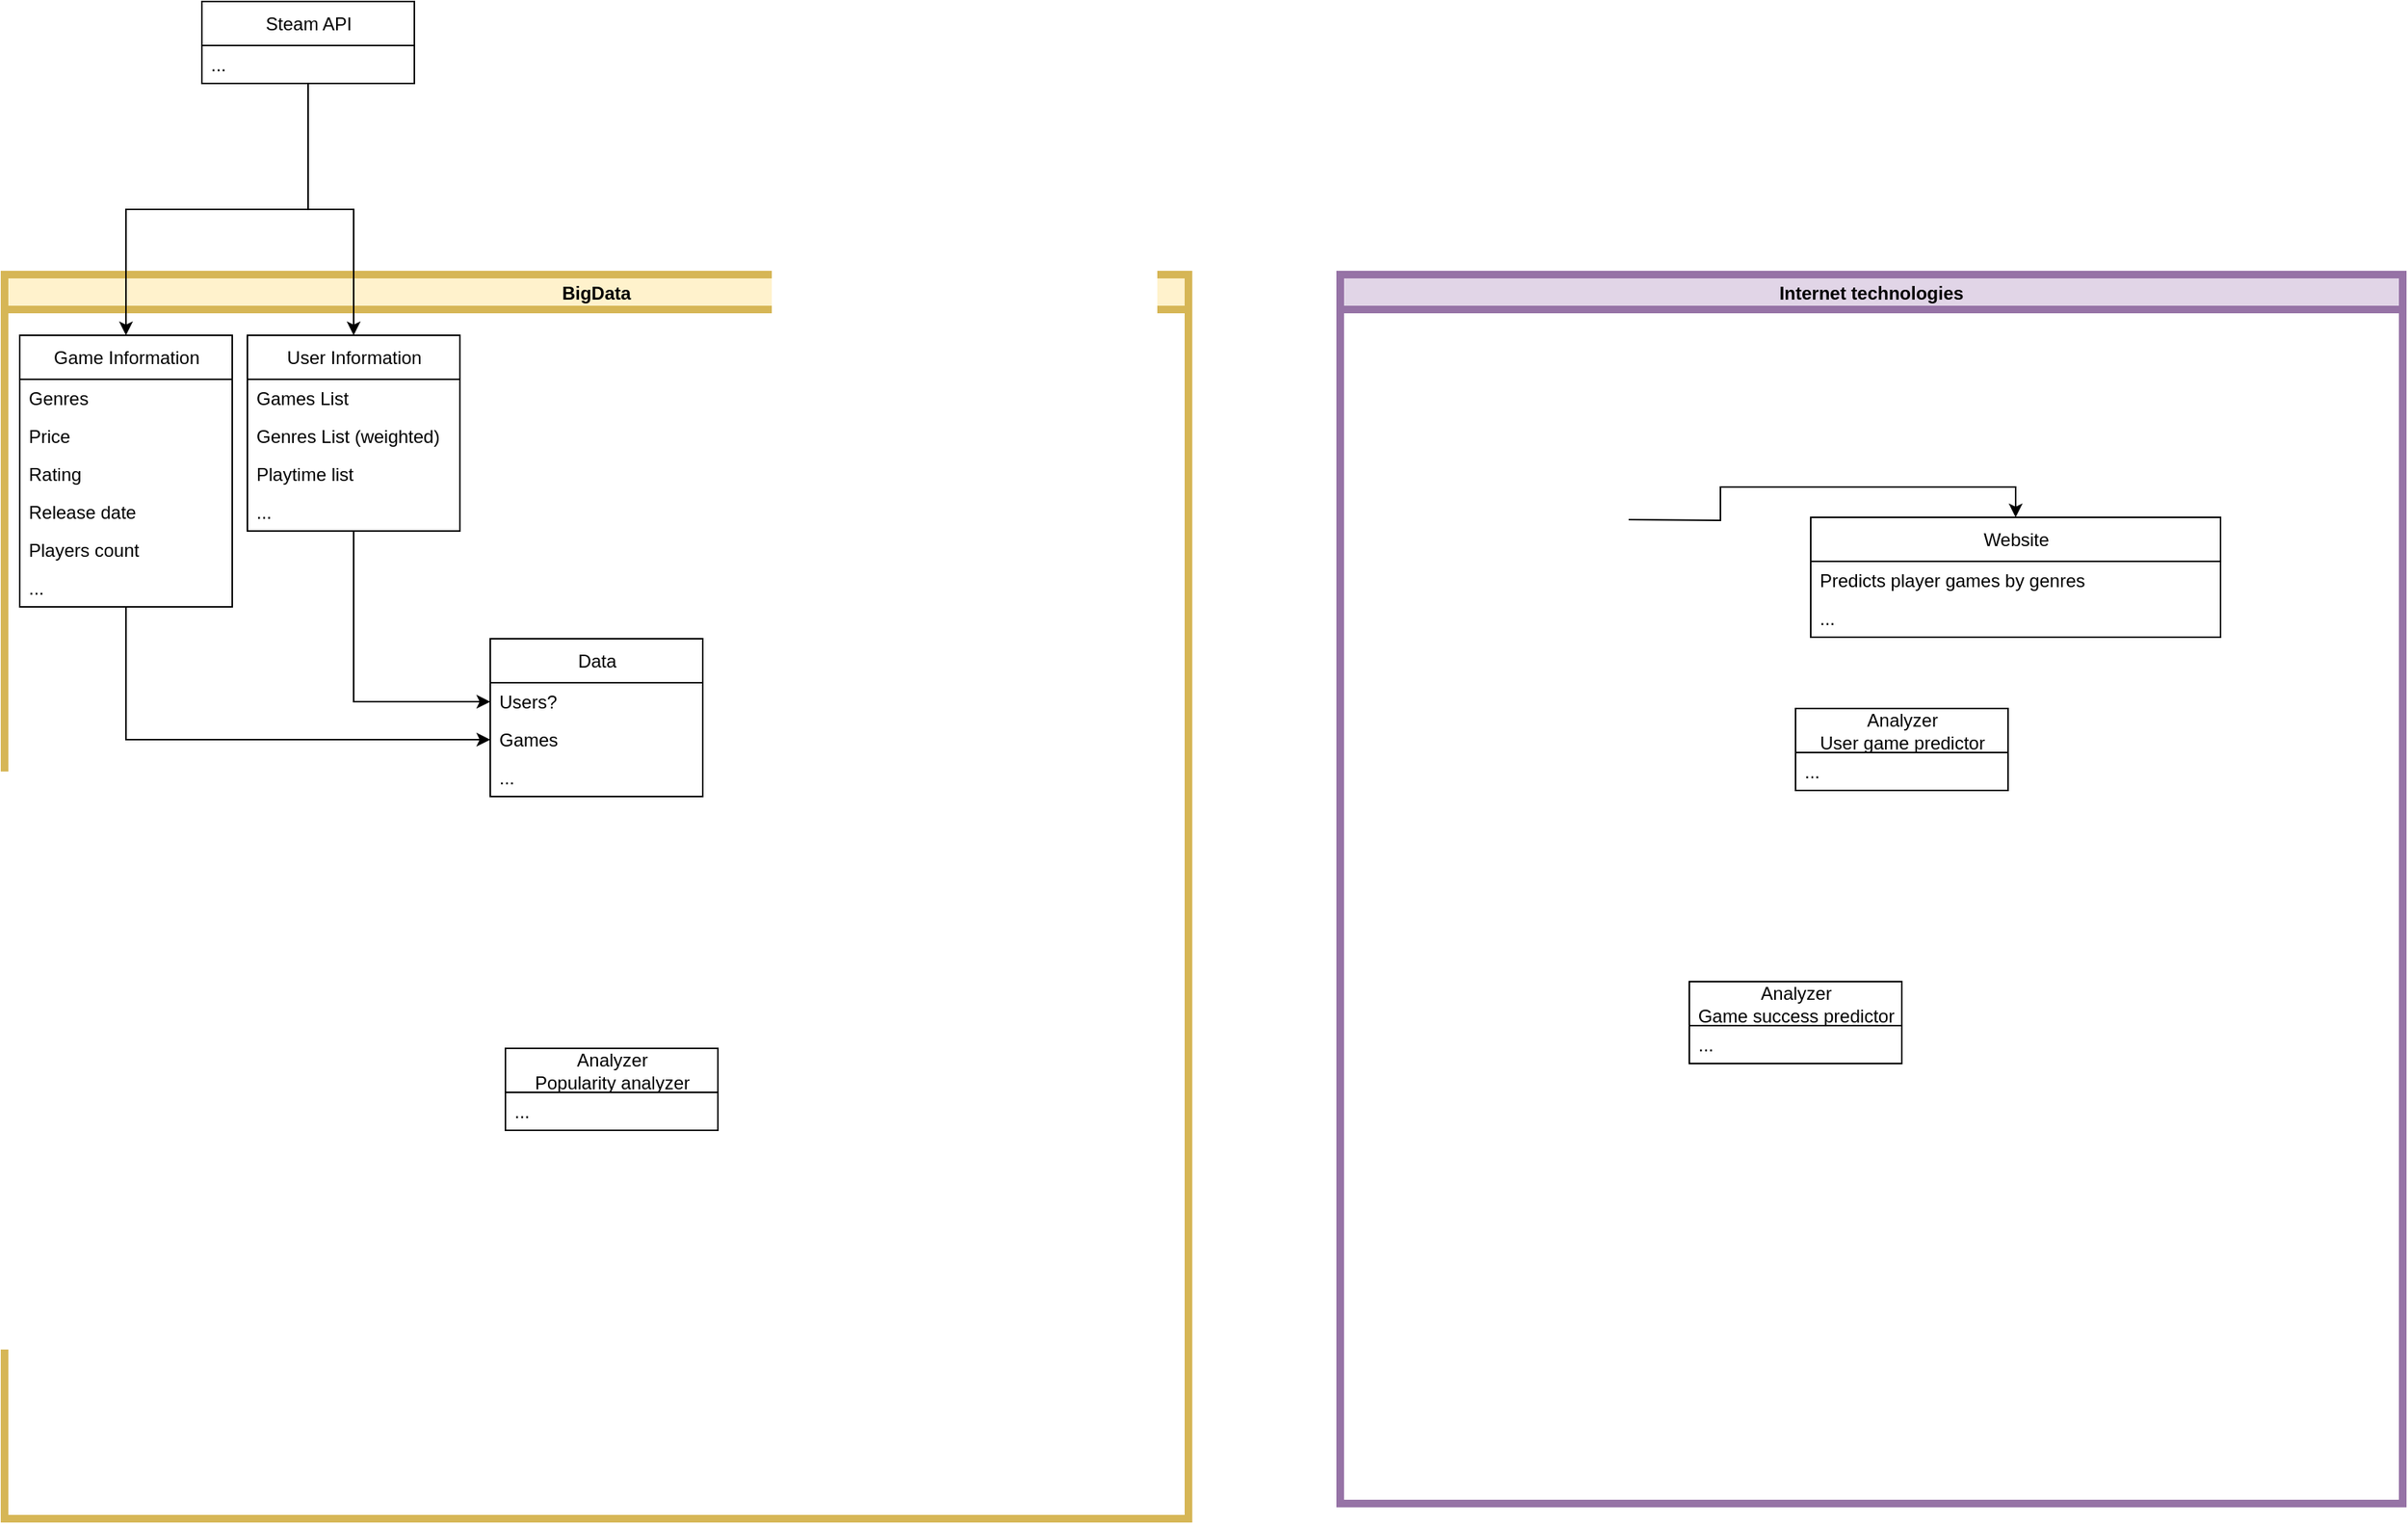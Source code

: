 <mxfile version="20.6.0" type="google" pages="2"><diagram id="momG4ZnO7JLE9HOEH2Y-" name="App_diagram"><mxGraphModel grid="1" page="1" gridSize="10" guides="1" tooltips="1" connect="1" arrows="1" fold="1" pageScale="1" pageWidth="850" pageHeight="1100" math="0" shadow="0"><root><mxCell id="0"/><mxCell id="1" parent="0"/><mxCell id="MeU1LT25HGd6fg8SvuPD-35" value="BigData" style="swimlane;fillColor=#fff2cc;strokeColor=#d6b656;fillStyle=auto;rounded=0;strokeWidth=5;" vertex="1" parent="1"><mxGeometry x="-720" y="40" width="780" height="820" as="geometry"/></mxCell><mxCell id="MeU1LT25HGd6fg8SvuPD-5" value="&lt;span style=&quot;font-weight: 400;&quot;&gt;Game Information&lt;/span&gt;" style="swimlane;fontStyle=1;align=center;verticalAlign=middle;childLayout=stackLayout;horizontal=1;startSize=29;horizontalStack=0;resizeParent=1;resizeParentMax=0;resizeLast=0;collapsible=0;marginBottom=0;html=1;" vertex="1" parent="MeU1LT25HGd6fg8SvuPD-35"><mxGeometry x="10" y="40" width="140" height="179" as="geometry"/></mxCell><mxCell id="MeU1LT25HGd6fg8SvuPD-6" value="Genres" style="text;html=1;strokeColor=none;fillColor=none;align=left;verticalAlign=middle;spacingLeft=4;spacingRight=4;overflow=hidden;rotatable=0;points=[[0,0.5],[1,0.5]];portConstraint=eastwest;" vertex="1" parent="MeU1LT25HGd6fg8SvuPD-5"><mxGeometry y="29" width="140" height="25" as="geometry"/></mxCell><mxCell id="MeU1LT25HGd6fg8SvuPD-8" value="Price" style="text;html=1;strokeColor=none;fillColor=none;align=left;verticalAlign=middle;spacingLeft=4;spacingRight=4;overflow=hidden;rotatable=0;points=[[0,0.5],[1,0.5]];portConstraint=eastwest;" vertex="1" parent="MeU1LT25HGd6fg8SvuPD-5"><mxGeometry y="54" width="140" height="25" as="geometry"/></mxCell><mxCell id="MeU1LT25HGd6fg8SvuPD-9" value="Rating" style="text;html=1;strokeColor=none;fillColor=none;align=left;verticalAlign=middle;spacingLeft=4;spacingRight=4;overflow=hidden;rotatable=0;points=[[0,0.5],[1,0.5]];portConstraint=eastwest;" vertex="1" parent="MeU1LT25HGd6fg8SvuPD-5"><mxGeometry y="79" width="140" height="25" as="geometry"/></mxCell><mxCell id="MeU1LT25HGd6fg8SvuPD-11" value="Release date" style="text;html=1;strokeColor=none;fillColor=none;align=left;verticalAlign=middle;spacingLeft=4;spacingRight=4;overflow=hidden;rotatable=0;points=[[0,0.5],[1,0.5]];portConstraint=eastwest;" vertex="1" parent="MeU1LT25HGd6fg8SvuPD-5"><mxGeometry y="104" width="140" height="25" as="geometry"/></mxCell><mxCell id="MeU1LT25HGd6fg8SvuPD-12" value="Players count" style="text;html=1;strokeColor=none;fillColor=none;align=left;verticalAlign=middle;spacingLeft=4;spacingRight=4;overflow=hidden;rotatable=0;points=[[0,0.5],[1,0.5]];portConstraint=eastwest;" vertex="1" parent="MeU1LT25HGd6fg8SvuPD-5"><mxGeometry y="129" width="140" height="25" as="geometry"/></mxCell><mxCell id="MeU1LT25HGd6fg8SvuPD-10" value="..." style="text;html=1;strokeColor=none;fillColor=none;align=left;verticalAlign=middle;spacingLeft=4;spacingRight=4;overflow=hidden;rotatable=0;points=[[0,0.5],[1,0.5]];portConstraint=eastwest;" vertex="1" parent="MeU1LT25HGd6fg8SvuPD-5"><mxGeometry y="154" width="140" height="25" as="geometry"/></mxCell><mxCell id="MeU1LT25HGd6fg8SvuPD-13" value="&lt;span style=&quot;font-weight: 400;&quot;&gt;User Information&lt;/span&gt;" style="swimlane;fontStyle=1;align=center;verticalAlign=middle;childLayout=stackLayout;horizontal=1;startSize=29;horizontalStack=0;resizeParent=1;resizeParentMax=0;resizeLast=0;collapsible=0;marginBottom=0;html=1;" vertex="1" parent="MeU1LT25HGd6fg8SvuPD-35"><mxGeometry x="160" y="40" width="140" height="129" as="geometry"/></mxCell><mxCell id="MeU1LT25HGd6fg8SvuPD-14" value="Games List" style="text;html=1;strokeColor=none;fillColor=none;align=left;verticalAlign=middle;spacingLeft=4;spacingRight=4;overflow=hidden;rotatable=0;points=[[0,0.5],[1,0.5]];portConstraint=eastwest;" vertex="1" parent="MeU1LT25HGd6fg8SvuPD-13"><mxGeometry y="29" width="140" height="25" as="geometry"/></mxCell><mxCell id="MeU1LT25HGd6fg8SvuPD-15" value="Genres List (weighted)" style="text;html=1;strokeColor=none;fillColor=none;align=left;verticalAlign=middle;spacingLeft=4;spacingRight=4;overflow=hidden;rotatable=0;points=[[0,0.5],[1,0.5]];portConstraint=eastwest;" vertex="1" parent="MeU1LT25HGd6fg8SvuPD-13"><mxGeometry y="54" width="140" height="25" as="geometry"/></mxCell><mxCell id="MeU1LT25HGd6fg8SvuPD-16" value="Playtime list" style="text;html=1;strokeColor=none;fillColor=none;align=left;verticalAlign=middle;spacingLeft=4;spacingRight=4;overflow=hidden;rotatable=0;points=[[0,0.5],[1,0.5]];portConstraint=eastwest;" vertex="1" parent="MeU1LT25HGd6fg8SvuPD-13"><mxGeometry y="79" width="140" height="25" as="geometry"/></mxCell><mxCell id="MeU1LT25HGd6fg8SvuPD-19" value="..." style="text;html=1;strokeColor=none;fillColor=none;align=left;verticalAlign=middle;spacingLeft=4;spacingRight=4;overflow=hidden;rotatable=0;points=[[0,0.5],[1,0.5]];portConstraint=eastwest;" vertex="1" parent="MeU1LT25HGd6fg8SvuPD-13"><mxGeometry y="104" width="140" height="25" as="geometry"/></mxCell><mxCell id="MeU1LT25HGd6fg8SvuPD-54" value="&lt;span style=&quot;font-weight: 400;&quot;&gt;Analyzer&lt;br&gt;&lt;/span&gt;&lt;span style=&quot;font-weight: 400; text-align: left;&quot;&gt;Popularity analyzer&lt;/span&gt;&lt;span style=&quot;font-weight: 400;&quot;&gt;&lt;br&gt;&lt;/span&gt;" style="swimlane;fontStyle=1;align=center;verticalAlign=middle;childLayout=stackLayout;horizontal=1;startSize=29;horizontalStack=0;resizeParent=1;resizeParentMax=0;resizeLast=0;collapsible=0;marginBottom=0;html=1;" vertex="1" parent="MeU1LT25HGd6fg8SvuPD-35"><mxGeometry x="330" y="510" width="140" height="54" as="geometry"/></mxCell><mxCell id="MeU1LT25HGd6fg8SvuPD-58" value="..." style="text;html=1;strokeColor=none;fillColor=none;align=left;verticalAlign=middle;spacingLeft=4;spacingRight=4;overflow=hidden;rotatable=0;points=[[0,0.5],[1,0.5]];portConstraint=eastwest;" vertex="1" parent="MeU1LT25HGd6fg8SvuPD-54"><mxGeometry y="29" width="140" height="25" as="geometry"/></mxCell><mxCell id="MeU1LT25HGd6fg8SvuPD-29" value="&lt;span style=&quot;font-weight: 400;&quot;&gt;Data&lt;/span&gt;" style="swimlane;fontStyle=1;align=center;verticalAlign=middle;childLayout=stackLayout;horizontal=1;startSize=29;horizontalStack=0;resizeParent=1;resizeParentMax=0;resizeLast=0;collapsible=0;marginBottom=0;html=1;" vertex="1" parent="MeU1LT25HGd6fg8SvuPD-35"><mxGeometry x="320" y="240" width="140" height="104" as="geometry"/></mxCell><mxCell id="MeU1LT25HGd6fg8SvuPD-31" value="Users?" style="text;html=1;strokeColor=none;fillColor=none;align=left;verticalAlign=middle;spacingLeft=4;spacingRight=4;overflow=hidden;rotatable=0;points=[[0,0.5],[1,0.5]];portConstraint=eastwest;" vertex="1" parent="MeU1LT25HGd6fg8SvuPD-29"><mxGeometry y="29" width="140" height="25" as="geometry"/></mxCell><mxCell id="MeU1LT25HGd6fg8SvuPD-30" value="Games" style="text;html=1;strokeColor=none;fillColor=none;align=left;verticalAlign=middle;spacingLeft=4;spacingRight=4;overflow=hidden;rotatable=0;points=[[0,0.5],[1,0.5]];portConstraint=eastwest;" vertex="1" parent="MeU1LT25HGd6fg8SvuPD-29"><mxGeometry y="54" width="140" height="25" as="geometry"/></mxCell><mxCell id="MeU1LT25HGd6fg8SvuPD-33" value="..." style="text;html=1;strokeColor=none;fillColor=none;align=left;verticalAlign=middle;spacingLeft=4;spacingRight=4;overflow=hidden;rotatable=0;points=[[0,0.5],[1,0.5]];portConstraint=eastwest;" vertex="1" parent="MeU1LT25HGd6fg8SvuPD-29"><mxGeometry y="79" width="140" height="25" as="geometry"/></mxCell><mxCell id="MeU1LT25HGd6fg8SvuPD-43" style="edgeStyle=orthogonalEdgeStyle;rounded=0;orthogonalLoop=1;jettySize=auto;html=1;entryX=0;entryY=0.5;entryDx=0;entryDy=0;" edge="1" parent="MeU1LT25HGd6fg8SvuPD-35" source="MeU1LT25HGd6fg8SvuPD-13" target="MeU1LT25HGd6fg8SvuPD-31"><mxGeometry relative="1" as="geometry"/></mxCell><mxCell id="MeU1LT25HGd6fg8SvuPD-20" style="edgeStyle=orthogonalEdgeStyle;rounded=0;orthogonalLoop=1;jettySize=auto;html=1;entryX=0;entryY=0.5;entryDx=0;entryDy=0;" edge="1" parent="MeU1LT25HGd6fg8SvuPD-35" source="MeU1LT25HGd6fg8SvuPD-5" target="MeU1LT25HGd6fg8SvuPD-30"><mxGeometry relative="1" as="geometry"><mxPoint x="345" y="340" as="targetPoint"/></mxGeometry></mxCell><mxCell id="MeU1LT25HGd6fg8SvuPD-51" style="edgeStyle=orthogonalEdgeStyle;rounded=0;orthogonalLoop=1;jettySize=auto;html=1;" edge="1" parent="1" source="MeU1LT25HGd6fg8SvuPD-44" target="MeU1LT25HGd6fg8SvuPD-5"><mxGeometry relative="1" as="geometry"/></mxCell><mxCell id="MeU1LT25HGd6fg8SvuPD-52" style="edgeStyle=orthogonalEdgeStyle;rounded=0;orthogonalLoop=1;jettySize=auto;html=1;entryX=0.5;entryY=0;entryDx=0;entryDy=0;" edge="1" parent="1" source="MeU1LT25HGd6fg8SvuPD-44" target="MeU1LT25HGd6fg8SvuPD-13"><mxGeometry relative="1" as="geometry"/></mxCell><mxCell id="MeU1LT25HGd6fg8SvuPD-44" value="&lt;span style=&quot;font-weight: 400;&quot;&gt;Steam API&lt;/span&gt;" style="swimlane;fontStyle=1;align=center;verticalAlign=middle;childLayout=stackLayout;horizontal=1;startSize=29;horizontalStack=0;resizeParent=1;resizeParentMax=0;resizeLast=0;collapsible=0;marginBottom=0;html=1;" vertex="1" parent="1"><mxGeometry x="-590" y="-140" width="140" height="54" as="geometry"/></mxCell><mxCell id="MeU1LT25HGd6fg8SvuPD-50" value="..." style="text;html=1;strokeColor=none;fillColor=none;align=left;verticalAlign=middle;spacingLeft=4;spacingRight=4;overflow=hidden;rotatable=0;points=[[0,0.5],[1,0.5]];portConstraint=eastwest;" vertex="1" parent="MeU1LT25HGd6fg8SvuPD-44"><mxGeometry y="29" width="140" height="25" as="geometry"/></mxCell><mxCell id="MeU1LT25HGd6fg8SvuPD-36" value="Internet technologies" style="swimlane;fillColor=#e1d5e7;strokeColor=#9673a6;shadow=0;rounded=0;strokeWidth=5;" vertex="1" parent="1"><mxGeometry x="160" y="40" width="700" height="810" as="geometry"/></mxCell><mxCell id="MeU1LT25HGd6fg8SvuPD-38" value="&lt;span style=&quot;font-weight: 400;&quot;&gt;Website&lt;/span&gt;" style="swimlane;fontStyle=1;align=center;verticalAlign=middle;childLayout=stackLayout;horizontal=1;startSize=29;horizontalStack=0;resizeParent=1;resizeParentMax=0;resizeLast=0;collapsible=0;marginBottom=0;html=1;" vertex="1" parent="MeU1LT25HGd6fg8SvuPD-36"><mxGeometry x="310" y="160" width="270" height="79" as="geometry"/></mxCell><mxCell id="MeU1LT25HGd6fg8SvuPD-40" value="Predicts player games by genres" style="text;html=1;strokeColor=none;fillColor=none;align=left;verticalAlign=middle;spacingLeft=4;spacingRight=4;overflow=hidden;rotatable=0;points=[[0,0.5],[1,0.5]];portConstraint=eastwest;" vertex="1" parent="MeU1LT25HGd6fg8SvuPD-38"><mxGeometry y="29" width="270" height="25" as="geometry"/></mxCell><mxCell id="MeU1LT25HGd6fg8SvuPD-41" value="..." style="text;html=1;strokeColor=none;fillColor=none;align=left;verticalAlign=middle;spacingLeft=4;spacingRight=4;overflow=hidden;rotatable=0;points=[[0,0.5],[1,0.5]];portConstraint=eastwest;" vertex="1" parent="MeU1LT25HGd6fg8SvuPD-38"><mxGeometry y="54" width="270" height="25" as="geometry"/></mxCell><mxCell id="MeU1LT25HGd6fg8SvuPD-24" value="&lt;span style=&quot;font-weight: 400;&quot;&gt;Analyzer&lt;br&gt;&lt;/span&gt;&lt;span style=&quot;font-weight: 400; text-align: left;&quot;&gt;User game predictor&lt;/span&gt;&lt;span style=&quot;font-weight: 400;&quot;&gt;&lt;br&gt;&lt;/span&gt;" style="swimlane;fontStyle=1;align=center;verticalAlign=middle;childLayout=stackLayout;horizontal=1;startSize=29;horizontalStack=0;resizeParent=1;resizeParentMax=0;resizeLast=0;collapsible=0;marginBottom=0;html=1;" vertex="1" parent="MeU1LT25HGd6fg8SvuPD-36"><mxGeometry x="300" y="286" width="140" height="54" as="geometry"/></mxCell><mxCell id="MeU1LT25HGd6fg8SvuPD-28" value="..." style="text;html=1;strokeColor=none;fillColor=none;align=left;verticalAlign=middle;spacingLeft=4;spacingRight=4;overflow=hidden;rotatable=0;points=[[0,0.5],[1,0.5]];portConstraint=eastwest;" vertex="1" parent="MeU1LT25HGd6fg8SvuPD-24"><mxGeometry y="29" width="140" height="25" as="geometry"/></mxCell><mxCell id="MeU1LT25HGd6fg8SvuPD-42" style="edgeStyle=orthogonalEdgeStyle;rounded=0;orthogonalLoop=1;jettySize=auto;html=1;entryX=0.5;entryY=0;entryDx=0;entryDy=0;" edge="1" parent="MeU1LT25HGd6fg8SvuPD-36" target="MeU1LT25HGd6fg8SvuPD-38"><mxGeometry relative="1" as="geometry"><mxPoint x="190" y="161.5" as="sourcePoint"/></mxGeometry></mxCell><mxCell id="MeU1LT25HGd6fg8SvuPD-59" value="&lt;span style=&quot;font-weight: 400;&quot;&gt;Analyzer&lt;br&gt;&lt;/span&gt;&lt;span style=&quot;font-weight: 400; text-align: left;&quot;&gt;Game success predictor&lt;/span&gt;&lt;span style=&quot;font-weight: 400;&quot;&gt;&lt;br&gt;&lt;/span&gt;" style="swimlane;fontStyle=1;align=center;verticalAlign=middle;childLayout=stackLayout;horizontal=1;startSize=29;horizontalStack=0;resizeParent=1;resizeParentMax=0;resizeLast=0;collapsible=0;marginBottom=0;html=1;" vertex="1" parent="MeU1LT25HGd6fg8SvuPD-36"><mxGeometry x="230" y="466" width="140" height="54" as="geometry"/></mxCell><mxCell id="MeU1LT25HGd6fg8SvuPD-63" value="..." style="text;html=1;strokeColor=none;fillColor=none;align=left;verticalAlign=middle;spacingLeft=4;spacingRight=4;overflow=hidden;rotatable=0;points=[[0,0.5],[1,0.5]];portConstraint=eastwest;" vertex="1" parent="MeU1LT25HGd6fg8SvuPD-59"><mxGeometry y="29" width="140" height="25" as="geometry"/></mxCell></root></mxGraphModel></diagram><diagram id="Zrio6ORxPRz7kkJjBr8B" name="BD_scheme"><mxGraphModel grid="1" page="1" gridSize="10" guides="1" tooltips="1" connect="1" arrows="1" fold="1" pageScale="1" pageWidth="850" pageHeight="1100" math="0" shadow="0"><root><mxCell id="0"/><mxCell id="1" parent="0"/><mxCell id="Tnox-R7yeYtiRO91S8fA-54" style="edgeStyle=orthogonalEdgeStyle;rounded=0;orthogonalLoop=1;jettySize=auto;html=1;entryX=0.5;entryY=0;entryDx=0;entryDy=0;strokeWidth=1;sourcePerimeterSpacing=0;targetPerimeterSpacing=0;" edge="1" parent="1" source="0PsbvllwM_uFdgyH0em8-1" target="Tnox-R7yeYtiRO91S8fA-52"><mxGeometry relative="1" as="geometry"/></mxCell><mxCell id="0PsbvllwM_uFdgyH0em8-1" value="Game" style="swimlane;fontStyle=0;childLayout=stackLayout;horizontal=1;startSize=26;fillColor=none;horizontalStack=0;resizeParent=1;resizeParentMax=0;resizeLast=0;collapsible=1;marginBottom=0;" vertex="1" parent="1"><mxGeometry x="-70" y="100" width="230" height="520" as="geometry"/></mxCell><mxCell id="0PsbvllwM_uFdgyH0em8-2" value="id: int" style="text;strokeColor=none;fillColor=none;align=left;verticalAlign=top;spacingLeft=4;spacingRight=4;overflow=hidden;rotatable=0;points=[[0,0.5],[1,0.5]];portConstraint=eastwest;" vertex="1" parent="0PsbvllwM_uFdgyH0em8-1"><mxGeometry y="26" width="230" height="26" as="geometry"/></mxCell><mxCell id="fA32ggo8_FiCv29vviNR-46" value="name: string" style="text;strokeColor=none;fillColor=none;align=left;verticalAlign=top;spacingLeft=4;spacingRight=4;overflow=hidden;rotatable=0;points=[[0,0.5],[1,0.5]];portConstraint=eastwest;" vertex="1" parent="0PsbvllwM_uFdgyH0em8-1"><mxGeometry y="52" width="230" height="26" as="geometry"/></mxCell><mxCell id="Tnox-R7yeYtiRO91S8fA-1" value="type: string" style="text;strokeColor=none;fillColor=none;align=left;verticalAlign=top;spacingLeft=4;spacingRight=4;overflow=hidden;rotatable=0;points=[[0,0.5],[1,0.5]];portConstraint=eastwest;" vertex="1" parent="0PsbvllwM_uFdgyH0em8-1"><mxGeometry y="78" width="230" height="26" as="geometry"/></mxCell><mxCell id="0PsbvllwM_uFdgyH0em8-4" value="required_age: int" style="text;strokeColor=none;fillColor=none;align=left;verticalAlign=top;spacingLeft=4;spacingRight=4;overflow=hidden;rotatable=0;points=[[0,0.5],[1,0.5]];portConstraint=eastwest;" vertex="1" parent="0PsbvllwM_uFdgyH0em8-1"><mxGeometry y="104" width="230" height="26" as="geometry"/></mxCell><mxCell id="0PsbvllwM_uFdgyH0em8-5" value="is_free: bool" style="text;strokeColor=none;fillColor=none;align=left;verticalAlign=top;spacingLeft=4;spacingRight=4;overflow=hidden;rotatable=0;points=[[0,0.5],[1,0.5]];portConstraint=eastwest;" vertex="1" parent="0PsbvllwM_uFdgyH0em8-1"><mxGeometry y="130" width="230" height="26" as="geometry"/></mxCell><mxCell id="0PsbvllwM_uFdgyH0em8-7" value="dlc: list              //list of appids" style="text;strokeColor=none;fillColor=none;align=left;verticalAlign=top;spacingLeft=4;spacingRight=4;overflow=hidden;rotatable=0;points=[[0,0.5],[1,0.5]];portConstraint=eastwest;" vertex="1" parent="0PsbvllwM_uFdgyH0em8-1"><mxGeometry y="156" width="230" height="26" as="geometry"/></mxCell><mxCell id="0PsbvllwM_uFdgyH0em8-9" value="about_the_game: text" style="text;strokeColor=none;fillColor=none;align=left;verticalAlign=top;spacingLeft=4;spacingRight=4;overflow=hidden;rotatable=0;points=[[0,0.5],[1,0.5]];portConstraint=eastwest;" vertex="1" parent="0PsbvllwM_uFdgyH0em8-1"><mxGeometry y="182" width="230" height="26" as="geometry"/></mxCell><mxCell id="0PsbvllwM_uFdgyH0em8-6" value="detailed_description: text            " style="text;strokeColor=none;fillColor=none;align=left;verticalAlign=top;spacingLeft=4;spacingRight=4;overflow=hidden;rotatable=0;points=[[0,0.5],[1,0.5]];portConstraint=eastwest;" vertex="1" parent="0PsbvllwM_uFdgyH0em8-1"><mxGeometry y="208" width="230" height="26" as="geometry"/></mxCell><mxCell id="0PsbvllwM_uFdgyH0em8-8" value="short_description: string[]" style="text;strokeColor=none;fillColor=none;align=left;verticalAlign=top;spacingLeft=4;spacingRight=4;overflow=hidden;rotatable=0;points=[[0,0.5],[1,0.5]];portConstraint=eastwest;" vertex="1" parent="0PsbvllwM_uFdgyH0em8-1"><mxGeometry y="234" width="230" height="26" as="geometry"/></mxCell><mxCell id="0PsbvllwM_uFdgyH0em8-11" value="developers: sting[]" style="text;strokeColor=none;fillColor=none;align=left;verticalAlign=top;spacingLeft=4;spacingRight=4;overflow=hidden;rotatable=0;points=[[0,0.5],[1,0.5]];portConstraint=eastwest;" vertex="1" parent="0PsbvllwM_uFdgyH0em8-1"><mxGeometry y="260" width="230" height="26" as="geometry"/></mxCell><mxCell id="0PsbvllwM_uFdgyH0em8-17" value="publishers: sting[]" style="text;strokeColor=none;fillColor=none;align=left;verticalAlign=top;spacingLeft=4;spacingRight=4;overflow=hidden;rotatable=0;points=[[0,0.5],[1,0.5]];portConstraint=eastwest;" vertex="1" parent="0PsbvllwM_uFdgyH0em8-1"><mxGeometry y="286" width="230" height="26" as="geometry"/></mxCell><mxCell id="0PsbvllwM_uFdgyH0em8-15" value="packages: int[]" style="text;strokeColor=none;fillColor=none;align=left;verticalAlign=top;spacingLeft=4;spacingRight=4;overflow=hidden;rotatable=0;points=[[0,0.5],[1,0.5]];portConstraint=eastwest;" vertex="1" parent="0PsbvllwM_uFdgyH0em8-1"><mxGeometry y="312" width="230" height="26" as="geometry"/></mxCell><mxCell id="0PsbvllwM_uFdgyH0em8-20" value="categories: list" style="text;strokeColor=none;fillColor=none;align=left;verticalAlign=top;spacingLeft=4;spacingRight=4;overflow=hidden;rotatable=0;points=[[0,0.5],[1,0.5]];portConstraint=eastwest;" vertex="1" parent="0PsbvllwM_uFdgyH0em8-1"><mxGeometry y="338" width="230" height="26" as="geometry"/></mxCell><mxCell id="0PsbvllwM_uFdgyH0em8-19" value="genres: list" style="text;strokeColor=none;fillColor=none;align=left;verticalAlign=top;spacingLeft=4;spacingRight=4;overflow=hidden;rotatable=0;points=[[0,0.5],[1,0.5]];portConstraint=eastwest;" vertex="1" parent="0PsbvllwM_uFdgyH0em8-1"><mxGeometry y="364" width="230" height="26" as="geometry"/></mxCell><mxCell id="Tnox-R7yeYtiRO91S8fA-3" value="requirements_id: FG" style="text;strokeColor=none;fillColor=none;align=left;verticalAlign=top;spacingLeft=4;spacingRight=4;overflow=hidden;rotatable=0;points=[[0,0.5],[1,0.5]];portConstraint=eastwest;" vertex="1" parent="0PsbvllwM_uFdgyH0em8-1"><mxGeometry y="390" width="230" height="26" as="geometry"/></mxCell><mxCell id="Tnox-R7yeYtiRO91S8fA-2" value="critic_score_id: FG&#10;" style="text;strokeColor=none;fillColor=none;align=left;verticalAlign=top;spacingLeft=4;spacingRight=4;overflow=hidden;rotatable=0;points=[[0,0.5],[1,0.5]];portConstraint=eastwest;" vertex="1" parent="0PsbvllwM_uFdgyH0em8-1"><mxGeometry y="416" width="230" height="26" as="geometry"/></mxCell><mxCell id="0PsbvllwM_uFdgyH0em8-77" value="release_date_id: FG" style="text;strokeColor=none;fillColor=none;align=left;verticalAlign=top;spacingLeft=4;spacingRight=4;overflow=hidden;rotatable=0;points=[[0,0.5],[1,0.5]];portConstraint=eastwest;" vertex="1" parent="0PsbvllwM_uFdgyH0em8-1"><mxGeometry y="442" width="230" height="26" as="geometry"/></mxCell><mxCell id="Tnox-R7yeYtiRO91S8fA-6" value="platforms_id: FG" style="text;strokeColor=none;fillColor=none;align=left;verticalAlign=top;spacingLeft=4;spacingRight=4;overflow=hidden;rotatable=0;points=[[0,0.5],[1,0.5]];portConstraint=eastwest;" vertex="1" parent="0PsbvllwM_uFdgyH0em8-1"><mxGeometry y="468" width="230" height="26" as="geometry"/></mxCell><mxCell id="Tnox-R7yeYtiRO91S8fA-5" value="reviews_id: FG" style="text;strokeColor=none;fillColor=none;align=left;verticalAlign=top;spacingLeft=4;spacingRight=4;overflow=hidden;rotatable=0;points=[[0,0.5],[1,0.5]];portConstraint=eastwest;" vertex="1" parent="0PsbvllwM_uFdgyH0em8-1"><mxGeometry y="494" width="230" height="26" as="geometry"/></mxCell><mxCell id="0PsbvllwM_uFdgyH0em8-45" value="platforms" style="swimlane;fontStyle=0;childLayout=stackLayout;horizontal=1;startSize=26;fillColor=none;horizontalStack=0;resizeParent=1;resizeParentMax=0;resizeLast=0;collapsible=1;marginBottom=0;" vertex="1" parent="1"><mxGeometry x="670" y="530" width="140" height="156" as="geometry"/></mxCell><mxCell id="XALPMgh3zFz3GhYciA86-8" value="id: int" style="text;strokeColor=none;fillColor=none;align=left;verticalAlign=top;spacingLeft=4;spacingRight=4;overflow=hidden;rotatable=0;points=[[0,0.5],[1,0.5]];portConstraint=eastwest;" vertex="1" parent="0PsbvllwM_uFdgyH0em8-45"><mxGeometry y="26" width="140" height="26" as="geometry"/></mxCell><mxCell id="Tnox-R7yeYtiRO91S8fA-9" value="appid: int" style="text;strokeColor=none;fillColor=none;align=left;verticalAlign=top;spacingLeft=4;spacingRight=4;overflow=hidden;rotatable=0;points=[[0,0.5],[1,0.5]];portConstraint=eastwest;" vertex="1" parent="0PsbvllwM_uFdgyH0em8-45"><mxGeometry y="52" width="140" height="26" as="geometry"/></mxCell><mxCell id="0PsbvllwM_uFdgyH0em8-46" value="win: bool" style="text;strokeColor=none;fillColor=none;align=left;verticalAlign=top;spacingLeft=4;spacingRight=4;overflow=hidden;rotatable=0;points=[[0,0.5],[1,0.5]];portConstraint=eastwest;" vertex="1" parent="0PsbvllwM_uFdgyH0em8-45"><mxGeometry y="78" width="140" height="26" as="geometry"/></mxCell><mxCell id="0PsbvllwM_uFdgyH0em8-47" value="mac: bool" style="text;strokeColor=none;fillColor=none;align=left;verticalAlign=top;spacingLeft=4;spacingRight=4;overflow=hidden;rotatable=0;points=[[0,0.5],[1,0.5]];portConstraint=eastwest;" vertex="1" parent="0PsbvllwM_uFdgyH0em8-45"><mxGeometry y="104" width="140" height="26" as="geometry"/></mxCell><mxCell id="0PsbvllwM_uFdgyH0em8-48" value="linux: bool" style="text;strokeColor=none;fillColor=none;align=left;verticalAlign=top;spacingLeft=4;spacingRight=4;overflow=hidden;rotatable=0;points=[[0,0.5],[1,0.5]];portConstraint=eastwest;" vertex="1" parent="0PsbvllwM_uFdgyH0em8-45"><mxGeometry y="130" width="140" height="26" as="geometry"/></mxCell><mxCell id="0PsbvllwM_uFdgyH0em8-49" value="category" style="swimlane;fontStyle=0;childLayout=stackLayout;horizontal=1;startSize=26;fillColor=none;horizontalStack=0;resizeParent=1;resizeParentMax=0;resizeLast=0;collapsible=1;marginBottom=0;" vertex="1" parent="1"><mxGeometry x="355" y="-8" width="140" height="78" as="geometry"/></mxCell><mxCell id="0PsbvllwM_uFdgyH0em8-50" value="id: int" style="text;strokeColor=none;fillColor=none;align=left;verticalAlign=top;spacingLeft=4;spacingRight=4;overflow=hidden;rotatable=0;points=[[0,0.5],[1,0.5]];portConstraint=eastwest;" vertex="1" parent="0PsbvllwM_uFdgyH0em8-49"><mxGeometry y="26" width="140" height="26" as="geometry"/></mxCell><mxCell id="0PsbvllwM_uFdgyH0em8-51" value="description: string" style="text;strokeColor=none;fillColor=none;align=left;verticalAlign=top;spacingLeft=4;spacingRight=4;overflow=hidden;rotatable=0;points=[[0,0.5],[1,0.5]];portConstraint=eastwest;" vertex="1" parent="0PsbvllwM_uFdgyH0em8-49"><mxGeometry y="52" width="140" height="26" as="geometry"/></mxCell><mxCell id="0PsbvllwM_uFdgyH0em8-54" value="genre" style="swimlane;fontStyle=0;childLayout=stackLayout;horizontal=1;startSize=26;fillColor=none;horizontalStack=0;resizeParent=1;resizeParentMax=0;resizeLast=0;collapsible=1;marginBottom=0;" vertex="1" parent="1"><mxGeometry x="355" y="-124" width="140" height="78" as="geometry"/></mxCell><mxCell id="0PsbvllwM_uFdgyH0em8-55" value="id: int" style="text;strokeColor=none;fillColor=none;align=left;verticalAlign=top;spacingLeft=4;spacingRight=4;overflow=hidden;rotatable=0;points=[[0,0.5],[1,0.5]];portConstraint=eastwest;" vertex="1" parent="0PsbvllwM_uFdgyH0em8-54"><mxGeometry y="26" width="140" height="26" as="geometry"/></mxCell><mxCell id="0PsbvllwM_uFdgyH0em8-56" value="description: string" style="text;strokeColor=none;fillColor=none;align=left;verticalAlign=top;spacingLeft=4;spacingRight=4;overflow=hidden;rotatable=0;points=[[0,0.5],[1,0.5]];portConstraint=eastwest;" vertex="1" parent="0PsbvllwM_uFdgyH0em8-54"><mxGeometry y="52" width="140" height="26" as="geometry"/></mxCell><mxCell id="0PsbvllwM_uFdgyH0em8-66" value="CriticScore" style="swimlane;fontStyle=0;childLayout=stackLayout;horizontal=1;startSize=26;fillColor=none;horizontalStack=0;resizeParent=1;resizeParentMax=0;resizeLast=0;collapsible=1;marginBottom=0;" vertex="1" parent="1"><mxGeometry x="670" y="200" width="140" height="156" as="geometry"/></mxCell><mxCell id="XALPMgh3zFz3GhYciA86-1" value="id: int" style="text;strokeColor=none;fillColor=none;align=left;verticalAlign=top;spacingLeft=4;spacingRight=4;overflow=hidden;rotatable=0;points=[[0,0.5],[1,0.5]];portConstraint=eastwest;" vertex="1" parent="0PsbvllwM_uFdgyH0em8-66"><mxGeometry y="26" width="140" height="26" as="geometry"/></mxCell><mxCell id="Tnox-R7yeYtiRO91S8fA-10" value="appid: int" style="text;strokeColor=none;fillColor=none;align=left;verticalAlign=top;spacingLeft=4;spacingRight=4;overflow=hidden;rotatable=0;points=[[0,0.5],[1,0.5]];portConstraint=eastwest;" vertex="1" parent="0PsbvllwM_uFdgyH0em8-66"><mxGeometry y="52" width="140" height="26" as="geometry"/></mxCell><mxCell id="0PsbvllwM_uFdgyH0em8-67" value="meta_score: int" style="text;strokeColor=none;fillColor=none;align=left;verticalAlign=top;spacingLeft=4;spacingRight=4;overflow=hidden;rotatable=0;points=[[0,0.5],[1,0.5]];portConstraint=eastwest;" vertex="1" parent="0PsbvllwM_uFdgyH0em8-66"><mxGeometry y="78" width="140" height="26" as="geometry"/></mxCell><mxCell id="Tnox-R7yeYtiRO91S8fA-16" value="user_score: int" style="text;strokeColor=none;fillColor=none;align=left;verticalAlign=top;spacingLeft=4;spacingRight=4;overflow=hidden;rotatable=0;points=[[0,0.5],[1,0.5]];portConstraint=eastwest;" vertex="1" parent="0PsbvllwM_uFdgyH0em8-66"><mxGeometry y="104" width="140" height="26" as="geometry"/></mxCell><mxCell id="0PsbvllwM_uFdgyH0em8-68" value="url: string" style="text;strokeColor=none;fillColor=none;align=left;verticalAlign=top;spacingLeft=4;spacingRight=4;overflow=hidden;rotatable=0;points=[[0,0.5],[1,0.5]];portConstraint=eastwest;" vertex="1" parent="0PsbvllwM_uFdgyH0em8-66"><mxGeometry y="130" width="140" height="26" as="geometry"/></mxCell><mxCell id="0PsbvllwM_uFdgyH0em8-70" value="requirments" style="swimlane;fontStyle=0;childLayout=stackLayout;horizontal=1;startSize=26;fillColor=none;horizontalStack=0;resizeParent=1;resizeParentMax=0;resizeLast=0;collapsible=1;marginBottom=0;" vertex="1" parent="1"><mxGeometry x="670" y="50" width="140" height="130" as="geometry"/></mxCell><mxCell id="XALPMgh3zFz3GhYciA86-9" value="id: int" style="text;strokeColor=none;fillColor=none;align=left;verticalAlign=top;spacingLeft=4;spacingRight=4;overflow=hidden;rotatable=0;points=[[0,0.5],[1,0.5]];portConstraint=eastwest;" vertex="1" parent="0PsbvllwM_uFdgyH0em8-70"><mxGeometry y="26" width="140" height="26" as="geometry"/></mxCell><mxCell id="Tnox-R7yeYtiRO91S8fA-7" value="appid: int" style="text;strokeColor=none;fillColor=none;align=left;verticalAlign=top;spacingLeft=4;spacingRight=4;overflow=hidden;rotatable=0;points=[[0,0.5],[1,0.5]];portConstraint=eastwest;" vertex="1" parent="0PsbvllwM_uFdgyH0em8-70"><mxGeometry y="52" width="140" height="26" as="geometry"/></mxCell><mxCell id="Tnox-R7yeYtiRO91S8fA-8" value="minimum: string" style="text;strokeColor=none;fillColor=none;align=left;verticalAlign=top;spacingLeft=4;spacingRight=4;overflow=hidden;rotatable=0;points=[[0,0.5],[1,0.5]];portConstraint=eastwest;" vertex="1" parent="0PsbvllwM_uFdgyH0em8-70"><mxGeometry y="78" width="140" height="26" as="geometry"/></mxCell><mxCell id="0PsbvllwM_uFdgyH0em8-71" value="recommended: string" style="text;strokeColor=none;fillColor=none;align=left;verticalAlign=top;spacingLeft=4;spacingRight=4;overflow=hidden;rotatable=0;points=[[0,0.5],[1,0.5]];portConstraint=eastwest;" vertex="1" parent="0PsbvllwM_uFdgyH0em8-70"><mxGeometry y="104" width="140" height="26" as="geometry"/></mxCell><mxCell id="fA32ggo8_FiCv29vviNR-26" value="User" style="swimlane;fontStyle=0;childLayout=stackLayout;horizontal=1;startSize=26;fillColor=none;horizontalStack=0;resizeParent=1;resizeParentMax=0;resizeLast=0;collapsible=1;marginBottom=0;" vertex="1" parent="1"><mxGeometry x="-710" y="90" width="140" height="130" as="geometry"/></mxCell><mxCell id="fA32ggo8_FiCv29vviNR-45" value="id: int" style="text;strokeColor=none;fillColor=none;align=left;verticalAlign=top;spacingLeft=4;spacingRight=4;overflow=hidden;rotatable=0;points=[[0,0.5],[1,0.5]];portConstraint=eastwest;" vertex="1" parent="fA32ggo8_FiCv29vviNR-26"><mxGeometry y="26" width="140" height="26" as="geometry"/></mxCell><mxCell id="fA32ggo8_FiCv29vviNR-27" value="name: string" style="text;strokeColor=none;fillColor=none;align=left;verticalAlign=top;spacingLeft=4;spacingRight=4;overflow=hidden;rotatable=0;points=[[0,0.5],[1,0.5]];portConstraint=eastwest;" vertex="1" parent="fA32ggo8_FiCv29vviNR-26"><mxGeometry y="52" width="140" height="26" as="geometry"/></mxCell><mxCell id="fA32ggo8_FiCv29vviNR-28" value="games count: int" style="text;strokeColor=none;fillColor=none;align=left;verticalAlign=top;spacingLeft=4;spacingRight=4;overflow=hidden;rotatable=0;points=[[0,0.5],[1,0.5]];portConstraint=eastwest;" vertex="1" parent="fA32ggo8_FiCv29vviNR-26"><mxGeometry y="78" width="140" height="26" as="geometry"/></mxCell><mxCell id="fA32ggo8_FiCv29vviNR-29" value="played_games: list" style="text;strokeColor=none;fillColor=none;align=left;verticalAlign=top;spacingLeft=4;spacingRight=4;overflow=hidden;rotatable=0;points=[[0,0.5],[1,0.5]];portConstraint=eastwest;" vertex="1" parent="fA32ggo8_FiCv29vviNR-26"><mxGeometry y="104" width="140" height="26" as="geometry"/></mxCell><mxCell id="Tnox-R7yeYtiRO91S8fA-57" style="edgeStyle=orthogonalEdgeStyle;rounded=0;orthogonalLoop=1;jettySize=auto;html=1;entryX=0.5;entryY=0;entryDx=0;entryDy=0;strokeWidth=1;sourcePerimeterSpacing=0;targetPerimeterSpacing=0;" edge="1" parent="1" source="fA32ggo8_FiCv29vviNR-30" target="Tnox-R7yeYtiRO91S8fA-55"><mxGeometry relative="1" as="geometry"/></mxCell><mxCell id="fA32ggo8_FiCv29vviNR-30" value="Played game" style="swimlane;fontStyle=0;childLayout=stackLayout;horizontal=1;startSize=26;fillColor=none;horizontalStack=0;resizeParent=1;resizeParentMax=0;resizeLast=0;collapsible=1;marginBottom=0;" vertex="1" parent="1"><mxGeometry x="-480" y="100" width="310" height="260" as="geometry"/></mxCell><mxCell id="fA32ggo8_FiCv29vviNR-31" value="appid: int" style="text;strokeColor=none;fillColor=none;align=left;verticalAlign=top;spacingLeft=4;spacingRight=4;overflow=hidden;rotatable=0;points=[[0,0.5],[1,0.5]];portConstraint=eastwest;" vertex="1" parent="fA32ggo8_FiCv29vviNR-30"><mxGeometry y="26" width="310" height="26" as="geometry"/></mxCell><mxCell id="fA32ggo8_FiCv29vviNR-32" value="name: string   " style="text;strokeColor=none;fillColor=none;align=left;verticalAlign=top;spacingLeft=4;spacingRight=4;overflow=hidden;rotatable=0;points=[[0,0.5],[1,0.5]];portConstraint=eastwest;" vertex="1" parent="fA32ggo8_FiCv29vviNR-30"><mxGeometry y="52" width="310" height="26" as="geometry"/></mxCell><mxCell id="fA32ggo8_FiCv29vviNR-33" value="playtime_forever: int //minutes" style="text;strokeColor=none;fillColor=none;align=left;verticalAlign=top;spacingLeft=4;spacingRight=4;overflow=hidden;rotatable=0;points=[[0,0.5],[1,0.5]];portConstraint=eastwest;" vertex="1" parent="fA32ggo8_FiCv29vviNR-30"><mxGeometry y="78" width="310" height="26" as="geometry"/></mxCell><mxCell id="fA32ggo8_FiCv29vviNR-34" value="has_community_visible_stats: bool" style="text;strokeColor=none;fillColor=none;align=left;verticalAlign=top;spacingLeft=4;spacingRight=4;overflow=hidden;rotatable=0;points=[[0,0.5],[1,0.5]];portConstraint=eastwest;" vertex="1" parent="fA32ggo8_FiCv29vviNR-30"><mxGeometry y="104" width="310" height="26" as="geometry"/></mxCell><mxCell id="fA32ggo8_FiCv29vviNR-35" value="playtime_windows_forever: int" style="text;strokeColor=none;fillColor=none;align=left;verticalAlign=top;spacingLeft=4;spacingRight=4;overflow=hidden;rotatable=0;points=[[0,0.5],[1,0.5]];portConstraint=eastwest;" vertex="1" parent="fA32ggo8_FiCv29vviNR-30"><mxGeometry y="130" width="310" height="26" as="geometry"/></mxCell><mxCell id="fA32ggo8_FiCv29vviNR-36" value="playtime_mac_forever: int" style="text;strokeColor=none;fillColor=none;align=left;verticalAlign=top;spacingLeft=4;spacingRight=4;overflow=hidden;rotatable=0;points=[[0,0.5],[1,0.5]];portConstraint=eastwest;" vertex="1" parent="fA32ggo8_FiCv29vviNR-30"><mxGeometry y="156" width="310" height="26" as="geometry"/></mxCell><mxCell id="fA32ggo8_FiCv29vviNR-37" value="playtime_linux_forever: int" style="text;strokeColor=none;fillColor=none;align=left;verticalAlign=top;spacingLeft=4;spacingRight=4;overflow=hidden;rotatable=0;points=[[0,0.5],[1,0.5]];portConstraint=eastwest;" vertex="1" parent="fA32ggo8_FiCv29vviNR-30"><mxGeometry y="182" width="310" height="26" as="geometry"/></mxCell><mxCell id="fA32ggo8_FiCv29vviNR-38" value="rtime_last_played: int //convert from epoch format" style="text;strokeColor=none;fillColor=none;align=left;verticalAlign=top;spacingLeft=4;spacingRight=4;overflow=hidden;rotatable=0;points=[[0,0.5],[1,0.5]];portConstraint=eastwest;" vertex="1" parent="fA32ggo8_FiCv29vviNR-30"><mxGeometry y="208" width="310" height="26" as="geometry"/></mxCell><mxCell id="fA32ggo8_FiCv29vviNR-48" value="playtime_2weeks: int //gets from recent games request" style="text;strokeColor=none;fillColor=none;align=left;verticalAlign=top;spacingLeft=4;spacingRight=4;overflow=hidden;rotatable=0;points=[[0,0.5],[1,0.5]];portConstraint=eastwest;" vertex="1" parent="fA32ggo8_FiCv29vviNR-30"><mxGeometry y="234" width="310" height="26" as="geometry"/></mxCell><mxCell id="fA32ggo8_FiCv29vviNR-39" value="Замечание:&lt;br&gt;Их сумма не всегда равна&amp;nbsp;&lt;br&gt;переменной&lt;br&gt;&quot;playtime_forever&quot;" style="html=1;dropTarget=0;fillColor=#fff2cc;strokeColor=#d6b656;" vertex="1" parent="1"><mxGeometry x="-330" y="-8" width="180" height="90" as="geometry"/></mxCell><mxCell id="fA32ggo8_FiCv29vviNR-40" value="" style="shape=module;jettyWidth=8;jettyHeight=4;" vertex="1" parent="fA32ggo8_FiCv29vviNR-39"><mxGeometry x="1" width="20" height="20" relative="1" as="geometry"><mxPoint x="-27" y="7" as="offset"/></mxGeometry></mxCell><mxCell id="fA32ggo8_FiCv29vviNR-41" style="edgeStyle=orthogonalEdgeStyle;rounded=0;orthogonalLoop=1;jettySize=auto;html=1;entryX=1;entryY=0.5;entryDx=0;entryDy=0;" edge="1" parent="1" source="fA32ggo8_FiCv29vviNR-35" target="fA32ggo8_FiCv29vviNR-39"><mxGeometry relative="1" as="geometry"/></mxCell><mxCell id="fA32ggo8_FiCv29vviNR-42" style="edgeStyle=orthogonalEdgeStyle;rounded=0;orthogonalLoop=1;jettySize=auto;html=1;entryX=1;entryY=0.5;entryDx=0;entryDy=0;" edge="1" parent="1" source="fA32ggo8_FiCv29vviNR-36" target="fA32ggo8_FiCv29vviNR-39"><mxGeometry relative="1" as="geometry"/></mxCell><mxCell id="fA32ggo8_FiCv29vviNR-43" style="edgeStyle=orthogonalEdgeStyle;rounded=0;orthogonalLoop=1;jettySize=auto;html=1;entryX=1;entryY=0.5;entryDx=0;entryDy=0;" edge="1" parent="1" source="fA32ggo8_FiCv29vviNR-37" target="fA32ggo8_FiCv29vviNR-39"><mxGeometry relative="1" as="geometry"><mxPoint x="-110" y="195" as="targetPoint"/></mxGeometry></mxCell><mxCell id="fA32ggo8_FiCv29vviNR-44" style="edgeStyle=orthogonalEdgeStyle;rounded=0;orthogonalLoop=1;jettySize=auto;html=1;entryX=0;entryY=0.5;entryDx=0;entryDy=0;" edge="1" parent="1" source="fA32ggo8_FiCv29vviNR-29" target="fA32ggo8_FiCv29vviNR-34"><mxGeometry relative="1" as="geometry"/></mxCell><mxCell id="fA32ggo8_FiCv29vviNR-49" style="edgeStyle=orthogonalEdgeStyle;rounded=0;orthogonalLoop=1;jettySize=auto;html=1;entryX=0;entryY=0.5;entryDx=0;entryDy=0;" edge="1" parent="1" source="fA32ggo8_FiCv29vviNR-31" target="0PsbvllwM_uFdgyH0em8-2"><mxGeometry relative="1" as="geometry"/></mxCell><mxCell id="fA32ggo8_FiCv29vviNR-52" style="edgeStyle=orthogonalEdgeStyle;rounded=0;orthogonalLoop=1;jettySize=auto;html=1;entryX=0;entryY=0.5;entryDx=0;entryDy=0;exitX=1;exitY=0.5;exitDx=0;exitDy=0;" edge="1" parent="1" source="Tnox-R7yeYtiRO91S8fA-3" target="0PsbvllwM_uFdgyH0em8-70"><mxGeometry relative="1" as="geometry"><mxPoint x="270" y="363" as="sourcePoint"/></mxGeometry></mxCell><mxCell id="Tnox-R7yeYtiRO91S8fA-15" style="edgeStyle=orthogonalEdgeStyle;rounded=0;orthogonalLoop=1;jettySize=auto;html=1;entryX=0;entryY=0.5;entryDx=0;entryDy=0;exitX=1;exitY=0.5;exitDx=0;exitDy=0;" edge="1" parent="1" source="Tnox-R7yeYtiRO91S8fA-6" target="XALPMgh3zFz3GhYciA86-8"><mxGeometry relative="1" as="geometry"><mxPoint x="180" y="600" as="sourcePoint"/><Array as="points"><mxPoint x="610" y="581"/><mxPoint x="610" y="569"/></Array></mxGeometry></mxCell><mxCell id="Tnox-R7yeYtiRO91S8fA-17" value="" style="edgeStyle=entityRelationEdgeStyle;fontSize=12;html=1;endArrow=ERmany;startArrow=ERmany;rounded=0;exitX=1;exitY=0.5;exitDx=0;exitDy=0;entryX=0;entryY=0.5;entryDx=0;entryDy=0;targetPerimeterSpacing=5;strokeWidth=2;sourcePerimeterSpacing=5;" edge="1" parent="1" source="0PsbvllwM_uFdgyH0em8-20" target="0PsbvllwM_uFdgyH0em8-55"><mxGeometry width="100" height="100" relative="1" as="geometry"><mxPoint x="310" y="250" as="sourcePoint"/><mxPoint x="410" y="150" as="targetPoint"/></mxGeometry></mxCell><mxCell id="Tnox-R7yeYtiRO91S8fA-18" value="" style="edgeStyle=entityRelationEdgeStyle;fontSize=12;html=1;endArrow=ERmany;startArrow=ERmany;rounded=0;exitX=1;exitY=0.5;exitDx=0;exitDy=0;entryX=0;entryY=0.5;entryDx=0;entryDy=0;targetPerimeterSpacing=5;strokeWidth=2;sourcePerimeterSpacing=5;" edge="1" parent="1" source="0PsbvllwM_uFdgyH0em8-19" target="0PsbvllwM_uFdgyH0em8-50"><mxGeometry width="100" height="100" relative="1" as="geometry"><mxPoint x="280" y="503" as="sourcePoint"/><mxPoint x="365" y="-171" as="targetPoint"/></mxGeometry></mxCell><mxCell id="Tnox-R7yeYtiRO91S8fA-19" style="edgeStyle=orthogonalEdgeStyle;rounded=0;orthogonalLoop=1;jettySize=auto;html=1;entryX=0;entryY=0.5;entryDx=0;entryDy=0;strokeWidth=1;sourcePerimeterSpacing=0;targetPerimeterSpacing=0;" edge="1" parent="1" source="Tnox-R7yeYtiRO91S8fA-2" target="XALPMgh3zFz3GhYciA86-1"><mxGeometry relative="1" as="geometry"><Array as="points"><mxPoint x="500" y="540"/><mxPoint x="500" y="239"/></Array></mxGeometry></mxCell><mxCell id="Tnox-R7yeYtiRO91S8fA-20" value="release_date" style="swimlane;fontStyle=0;childLayout=stackLayout;horizontal=1;startSize=26;fillColor=none;horizontalStack=0;resizeParent=1;resizeParentMax=0;resizeLast=0;collapsible=1;marginBottom=0;" vertex="1" parent="1"><mxGeometry x="670" y="380" width="140" height="130" as="geometry"/></mxCell><mxCell id="Tnox-R7yeYtiRO91S8fA-21" value="id: int" style="text;strokeColor=none;fillColor=none;align=left;verticalAlign=top;spacingLeft=4;spacingRight=4;overflow=hidden;rotatable=0;points=[[0,0.5],[1,0.5]];portConstraint=eastwest;" vertex="1" parent="Tnox-R7yeYtiRO91S8fA-20"><mxGeometry y="26" width="140" height="26" as="geometry"/></mxCell><mxCell id="Tnox-R7yeYtiRO91S8fA-22" value="appid: int" style="text;strokeColor=none;fillColor=none;align=left;verticalAlign=top;spacingLeft=4;spacingRight=4;overflow=hidden;rotatable=0;points=[[0,0.5],[1,0.5]];portConstraint=eastwest;" vertex="1" parent="Tnox-R7yeYtiRO91S8fA-20"><mxGeometry y="52" width="140" height="26" as="geometry"/></mxCell><mxCell id="Tnox-R7yeYtiRO91S8fA-23" value="comming_soon: bool" style="text;strokeColor=none;fillColor=none;align=left;verticalAlign=top;spacingLeft=4;spacingRight=4;overflow=hidden;rotatable=0;points=[[0,0.5],[1,0.5]];portConstraint=eastwest;" vertex="1" parent="Tnox-R7yeYtiRO91S8fA-20"><mxGeometry y="78" width="140" height="26" as="geometry"/></mxCell><mxCell id="Tnox-R7yeYtiRO91S8fA-24" value="rdate_id: integer" style="text;strokeColor=none;fillColor=none;align=left;verticalAlign=top;spacingLeft=4;spacingRight=4;overflow=hidden;rotatable=0;points=[[0,0.5],[1,0.5]];portConstraint=eastwest;" vertex="1" parent="Tnox-R7yeYtiRO91S8fA-20"><mxGeometry y="104" width="140" height="26" as="geometry"/></mxCell><mxCell id="Tnox-R7yeYtiRO91S8fA-25" style="edgeStyle=orthogonalEdgeStyle;rounded=0;orthogonalLoop=1;jettySize=auto;html=1;entryX=0;entryY=0.5;entryDx=0;entryDy=0;strokeWidth=1;sourcePerimeterSpacing=0;targetPerimeterSpacing=0;exitX=1;exitY=0.5;exitDx=0;exitDy=0;" edge="1" parent="1" source="0PsbvllwM_uFdgyH0em8-77" target="Tnox-R7yeYtiRO91S8fA-21"><mxGeometry relative="1" as="geometry"><mxPoint x="190" y="570" as="sourcePoint"/><Array as="points"><mxPoint x="540" y="555"/><mxPoint x="540" y="419"/></Array></mxGeometry></mxCell><mxCell id="Tnox-R7yeYtiRO91S8fA-39" style="edgeStyle=orthogonalEdgeStyle;rounded=0;orthogonalLoop=1;jettySize=auto;html=1;entryX=0;entryY=0.5;entryDx=0;entryDy=0;strokeWidth=1;sourcePerimeterSpacing=0;targetPerimeterSpacing=0;" edge="1" parent="1" source="Tnox-R7yeYtiRO91S8fA-26" target="Tnox-R7yeYtiRO91S8fA-37"><mxGeometry relative="1" as="geometry"/></mxCell><mxCell id="Tnox-R7yeYtiRO91S8fA-26" value="reviews" style="swimlane;fontStyle=0;childLayout=stackLayout;horizontal=1;startSize=26;fillColor=none;horizontalStack=0;resizeParent=1;resizeParentMax=0;resizeLast=0;collapsible=1;marginBottom=0;" vertex="1" parent="1"><mxGeometry x="670" y="700" width="140" height="208" as="geometry"/></mxCell><mxCell id="Tnox-R7yeYtiRO91S8fA-27" value="id: int" style="text;strokeColor=none;fillColor=none;align=left;verticalAlign=top;spacingLeft=4;spacingRight=4;overflow=hidden;rotatable=0;points=[[0,0.5],[1,0.5]];portConstraint=eastwest;" vertex="1" parent="Tnox-R7yeYtiRO91S8fA-26"><mxGeometry y="26" width="140" height="26" as="geometry"/></mxCell><mxCell id="Tnox-R7yeYtiRO91S8fA-28" value="appid: int" style="text;strokeColor=none;fillColor=none;align=left;verticalAlign=top;spacingLeft=4;spacingRight=4;overflow=hidden;rotatable=0;points=[[0,0.5],[1,0.5]];portConstraint=eastwest;" vertex="1" parent="Tnox-R7yeYtiRO91S8fA-26"><mxGeometry y="52" width="140" height="26" as="geometry"/></mxCell><mxCell id="Tnox-R7yeYtiRO91S8fA-29" value="reviews_count: integer" style="text;strokeColor=none;fillColor=none;align=left;verticalAlign=top;spacingLeft=4;spacingRight=4;overflow=hidden;rotatable=0;points=[[0,0.5],[1,0.5]];portConstraint=eastwest;" vertex="1" parent="Tnox-R7yeYtiRO91S8fA-26"><mxGeometry y="78" width="140" height="26" as="geometry"/></mxCell><mxCell id="Tnox-R7yeYtiRO91S8fA-32" value="total_positive: integer" style="text;strokeColor=none;fillColor=none;align=left;verticalAlign=top;spacingLeft=4;spacingRight=4;overflow=hidden;rotatable=0;points=[[0,0.5],[1,0.5]];portConstraint=eastwest;" vertex="1" parent="Tnox-R7yeYtiRO91S8fA-26"><mxGeometry y="104" width="140" height="26" as="geometry"/></mxCell><mxCell id="Tnox-R7yeYtiRO91S8fA-34" value="total_negative: integer" style="text;strokeColor=none;fillColor=none;align=left;verticalAlign=top;spacingLeft=4;spacingRight=4;overflow=hidden;rotatable=0;points=[[0,0.5],[1,0.5]];portConstraint=eastwest;" vertex="1" parent="Tnox-R7yeYtiRO91S8fA-26"><mxGeometry y="130" width="140" height="26" as="geometry"/></mxCell><mxCell id="Tnox-R7yeYtiRO91S8fA-33" value="review_score: integer" style="text;strokeColor=none;fillColor=none;align=left;verticalAlign=top;spacingLeft=4;spacingRight=4;overflow=hidden;rotatable=0;points=[[0,0.5],[1,0.5]];portConstraint=eastwest;" vertex="1" parent="Tnox-R7yeYtiRO91S8fA-26"><mxGeometry y="156" width="140" height="26" as="geometry"/></mxCell><mxCell id="Tnox-R7yeYtiRO91S8fA-35" value="review_score_desc: text" style="text;strokeColor=none;fillColor=none;align=left;verticalAlign=top;spacingLeft=4;spacingRight=4;overflow=hidden;rotatable=0;points=[[0,0.5],[1,0.5]];portConstraint=eastwest;" vertex="1" parent="Tnox-R7yeYtiRO91S8fA-26"><mxGeometry y="182" width="140" height="26" as="geometry"/></mxCell><mxCell id="Tnox-R7yeYtiRO91S8fA-36" style="edgeStyle=orthogonalEdgeStyle;rounded=0;orthogonalLoop=1;jettySize=auto;html=1;entryX=0;entryY=0.5;entryDx=0;entryDy=0;strokeWidth=1;sourcePerimeterSpacing=0;targetPerimeterSpacing=0;" edge="1" parent="1" source="Tnox-R7yeYtiRO91S8fA-5" target="Tnox-R7yeYtiRO91S8fA-27"><mxGeometry relative="1" as="geometry"/></mxCell><mxCell id="Tnox-R7yeYtiRO91S8fA-37" value="Комментарий:&lt;br&gt;всего отзывов,&lt;br&gt;всего позитивных,&lt;br&gt;всего негативных&lt;br&gt;итоговая оценка Стима&lt;br&gt;описание оценки" style="html=1;dropTarget=0;fillColor=#fff2cc;strokeColor=#d6b656;" vertex="1" parent="1"><mxGeometry x="870" y="759" width="180" height="90" as="geometry"/></mxCell><mxCell id="Tnox-R7yeYtiRO91S8fA-38" value="" style="shape=module;jettyWidth=8;jettyHeight=4;" vertex="1" parent="Tnox-R7yeYtiRO91S8fA-37"><mxGeometry x="1" width="20" height="20" relative="1" as="geometry"><mxPoint x="-27" y="7" as="offset"/></mxGeometry></mxCell><mxCell id="Tnox-R7yeYtiRO91S8fA-40" value="Комментарий:&lt;br&gt;Какие системы &lt;br&gt;поддерживают приложение" style="html=1;dropTarget=0;fillColor=#fff2cc;strokeColor=#d6b656;" vertex="1" parent="1"><mxGeometry x="860" y="576" width="180" height="90" as="geometry"/></mxCell><mxCell id="Tnox-R7yeYtiRO91S8fA-41" value="" style="shape=module;jettyWidth=8;jettyHeight=4;" vertex="1" parent="Tnox-R7yeYtiRO91S8fA-40"><mxGeometry x="1" width="20" height="20" relative="1" as="geometry"><mxPoint x="-27" y="7" as="offset"/></mxGeometry></mxCell><mxCell id="Tnox-R7yeYtiRO91S8fA-42" value="Комментарий:&lt;br&gt;Игра уже в релизе?&lt;br&gt;Дата релиза" style="html=1;dropTarget=0;fillColor=#fff2cc;strokeColor=#d6b656;" vertex="1" parent="1"><mxGeometry x="860" y="400" width="180" height="90" as="geometry"/></mxCell><mxCell id="Tnox-R7yeYtiRO91S8fA-43" value="" style="shape=module;jettyWidth=8;jettyHeight=4;" vertex="1" parent="Tnox-R7yeYtiRO91S8fA-42"><mxGeometry x="1" width="20" height="20" relative="1" as="geometry"><mxPoint x="-27" y="7" as="offset"/></mxGeometry></mxCell><mxCell id="Tnox-R7yeYtiRO91S8fA-44" value="Комментарий:&lt;br&gt;Рейтинг на metacritic&lt;br&gt;рейтинг пользователей&lt;br&gt;Ссылка на страницу metacritic" style="html=1;dropTarget=0;fillColor=#fff2cc;strokeColor=#d6b656;" vertex="1" parent="1"><mxGeometry x="860" y="220" width="180" height="90" as="geometry"/></mxCell><mxCell id="Tnox-R7yeYtiRO91S8fA-45" value="" style="shape=module;jettyWidth=8;jettyHeight=4;" vertex="1" parent="Tnox-R7yeYtiRO91S8fA-44"><mxGeometry x="1" width="20" height="20" relative="1" as="geometry"><mxPoint x="-27" y="7" as="offset"/></mxGeometry></mxCell><mxCell id="Tnox-R7yeYtiRO91S8fA-46" value="Комментарий:&lt;br&gt;минимальные и &lt;br&gt;рекомендованные &lt;br&gt;требования к системе" style="html=1;dropTarget=0;fillColor=#fff2cc;strokeColor=#d6b656;" vertex="1" parent="1"><mxGeometry x="860" y="70" width="180" height="90" as="geometry"/></mxCell><mxCell id="Tnox-R7yeYtiRO91S8fA-47" value="" style="shape=module;jettyWidth=8;jettyHeight=4;" vertex="1" parent="Tnox-R7yeYtiRO91S8fA-46"><mxGeometry x="1" width="20" height="20" relative="1" as="geometry"><mxPoint x="-27" y="7" as="offset"/></mxGeometry></mxCell><mxCell id="Tnox-R7yeYtiRO91S8fA-48" style="edgeStyle=orthogonalEdgeStyle;rounded=0;orthogonalLoop=1;jettySize=auto;html=1;entryX=0;entryY=0.5;entryDx=0;entryDy=0;strokeWidth=1;sourcePerimeterSpacing=0;targetPerimeterSpacing=0;" edge="1" parent="1" source="Tnox-R7yeYtiRO91S8fA-7" target="Tnox-R7yeYtiRO91S8fA-46"><mxGeometry relative="1" as="geometry"/></mxCell><mxCell id="Tnox-R7yeYtiRO91S8fA-49" style="edgeStyle=orthogonalEdgeStyle;rounded=0;orthogonalLoop=1;jettySize=auto;html=1;entryX=0;entryY=0.5;entryDx=0;entryDy=0;strokeWidth=1;sourcePerimeterSpacing=0;targetPerimeterSpacing=0;" edge="1" parent="1" source="Tnox-R7yeYtiRO91S8fA-10" target="Tnox-R7yeYtiRO91S8fA-44"><mxGeometry relative="1" as="geometry"/></mxCell><mxCell id="Tnox-R7yeYtiRO91S8fA-50" style="edgeStyle=orthogonalEdgeStyle;rounded=0;orthogonalLoop=1;jettySize=auto;html=1;entryX=0;entryY=0.5;entryDx=0;entryDy=0;strokeWidth=1;sourcePerimeterSpacing=0;targetPerimeterSpacing=0;" edge="1" parent="1" source="Tnox-R7yeYtiRO91S8fA-22" target="Tnox-R7yeYtiRO91S8fA-42"><mxGeometry relative="1" as="geometry"/></mxCell><mxCell id="Tnox-R7yeYtiRO91S8fA-51" style="edgeStyle=orthogonalEdgeStyle;rounded=0;orthogonalLoop=1;jettySize=auto;html=1;entryX=0;entryY=0.5;entryDx=0;entryDy=0;strokeWidth=1;sourcePerimeterSpacing=0;targetPerimeterSpacing=0;" edge="1" parent="1" source="0PsbvllwM_uFdgyH0em8-46" target="Tnox-R7yeYtiRO91S8fA-40"><mxGeometry relative="1" as="geometry"/></mxCell><mxCell id="Tnox-R7yeYtiRO91S8fA-52" value="Комментарий:&lt;br&gt;Идентификатор в стиме&lt;br&gt;Название приложения&lt;br&gt;Тип приложения&lt;br&gt;Бесплатная?&lt;br&gt;Список дополнений (appids)&lt;br&gt;Описание для гл. страницы&lt;br&gt;Краткое описание для страницы в магазине&lt;br&gt;Детальное описание для страницы в магазине&lt;br&gt;Разработчики&lt;br&gt;Издатели&lt;br&gt;Категории&lt;br&gt;Жанры&lt;br&gt;" style="html=1;dropTarget=0;fillColor=#fff2cc;strokeColor=#d6b656;" vertex="1" parent="1"><mxGeometry x="-107.5" y="710" width="305" height="250" as="geometry"/></mxCell><mxCell id="Tnox-R7yeYtiRO91S8fA-53" value="" style="shape=module;jettyWidth=8;jettyHeight=4;" vertex="1" parent="Tnox-R7yeYtiRO91S8fA-52"><mxGeometry x="1" width="20" height="20" relative="1" as="geometry"><mxPoint x="-27" y="7" as="offset"/></mxGeometry></mxCell><mxCell id="Tnox-R7yeYtiRO91S8fA-55" value="Комментарий:&lt;br&gt;Идентификатор в стиме&lt;br&gt;Название приложения&lt;br&gt;Сколько всего времени сыграно (минуты)&lt;br&gt;Есть ли доступ к статистике?&lt;br&gt;Время на различных платформах&lt;br&gt;Последнее время игры (epoch format)&lt;br&gt;Сыграно за 2 недели" style="html=1;dropTarget=0;fillColor=#fff2cc;strokeColor=#d6b656;" vertex="1" parent="1"><mxGeometry x="-457.5" y="530" width="265" height="220" as="geometry"/></mxCell><mxCell id="Tnox-R7yeYtiRO91S8fA-56" value="" style="shape=module;jettyWidth=8;jettyHeight=4;" vertex="1" parent="Tnox-R7yeYtiRO91S8fA-55"><mxGeometry x="1" width="20" height="20" relative="1" as="geometry"><mxPoint x="-27" y="7" as="offset"/></mxGeometry></mxCell></root></mxGraphModel></diagram></mxfile>